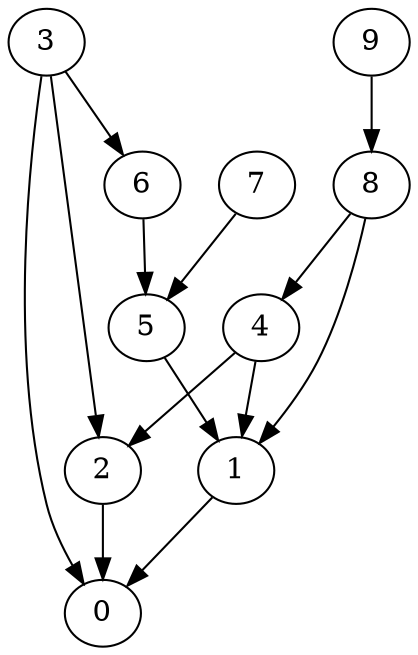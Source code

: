 digraph G {
  graph [splines=true overlap=false]
  node  [shape=ellipse, width=0.3, height=0.3]
  0 [label="0"];
  1 [label="1"];
  2 [label="2"];
  3 [label="3"];
  4 [label="4"];
  5 [label="5"];
  6 [label="6"];
  7 [label="7"];
  8 [label="8"];
  9 [label="9"];
  1 -> 0;
  2 -> 0;
  3 -> 0;
  3 -> 2;
  3 -> 6;
  4 -> 1;
  4 -> 2;
  5 -> 1;
  6 -> 5;
  7 -> 5;
  8 -> 1;
  8 -> 4;
  9 -> 8;
}
